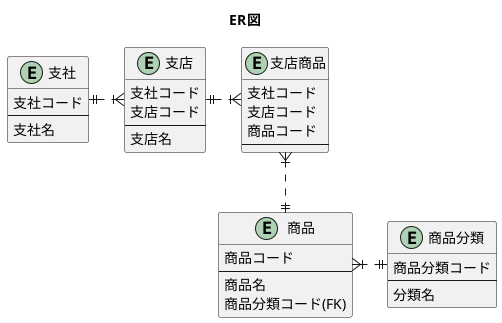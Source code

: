 @startuml
title "ER図"

entity "支社" as office {
    支社コード
    --
    支社名
}

entity "支店" as branch {
    支社コード
    支店コード
    --
    支店名
}

entity "支店商品" as branch_product {
    支社コード
    支店コード
    商品コード
    --
}

entity "商品" as product {
    商品コード
    --
    商品名
    商品分類コード(FK)
}

entity "商品分類" as product_category {
    商品分類コード
    --
    分類名
}

office ||.|{ branch
branch ||.|{ branch_product
branch_product }|..|| product
product }|.|| product_category

@enduml
